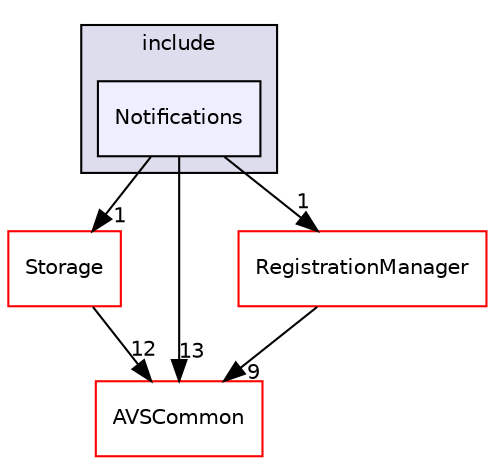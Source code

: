 digraph "/workplace/avs-device-sdk/CapabilityAgents/Notifications/include/Notifications" {
  compound=true
  node [ fontsize="10", fontname="Helvetica"];
  edge [ labelfontsize="10", labelfontname="Helvetica"];
  subgraph clusterdir_e7db36e79723a69813d4111ac7822a9d {
    graph [ bgcolor="#ddddee", pencolor="black", label="include" fontname="Helvetica", fontsize="10", URL="dir_e7db36e79723a69813d4111ac7822a9d.html"]
  dir_a67aa551fa12014e267c750fd1c4faf6 [shape=box, label="Notifications", style="filled", fillcolor="#eeeeff", pencolor="black", URL="dir_a67aa551fa12014e267c750fd1c4faf6.html"];
  }
  dir_d29c5f5a2915d6c5388c9daae4f109c7 [shape=box label="Storage" fillcolor="white" style="filled" color="red" URL="dir_d29c5f5a2915d6c5388c9daae4f109c7.html"];
  dir_13e65effb2bde530b17b3d5eefcd0266 [shape=box label="AVSCommon" fillcolor="white" style="filled" color="red" URL="dir_13e65effb2bde530b17b3d5eefcd0266.html"];
  dir_b14333b5607b47fe7356eaa790107bd3 [shape=box label="RegistrationManager" fillcolor="white" style="filled" color="red" URL="dir_b14333b5607b47fe7356eaa790107bd3.html"];
  dir_a67aa551fa12014e267c750fd1c4faf6->dir_d29c5f5a2915d6c5388c9daae4f109c7 [headlabel="1", labeldistance=1.5 headhref="dir_000057_000302.html"];
  dir_a67aa551fa12014e267c750fd1c4faf6->dir_13e65effb2bde530b17b3d5eefcd0266 [headlabel="13", labeldistance=1.5 headhref="dir_000057_000015.html"];
  dir_a67aa551fa12014e267c750fd1c4faf6->dir_b14333b5607b47fe7356eaa790107bd3 [headlabel="1", labeldistance=1.5 headhref="dir_000057_000269.html"];
  dir_d29c5f5a2915d6c5388c9daae4f109c7->dir_13e65effb2bde530b17b3d5eefcd0266 [headlabel="12", labeldistance=1.5 headhref="dir_000302_000015.html"];
  dir_b14333b5607b47fe7356eaa790107bd3->dir_13e65effb2bde530b17b3d5eefcd0266 [headlabel="9", labeldistance=1.5 headhref="dir_000269_000015.html"];
}
